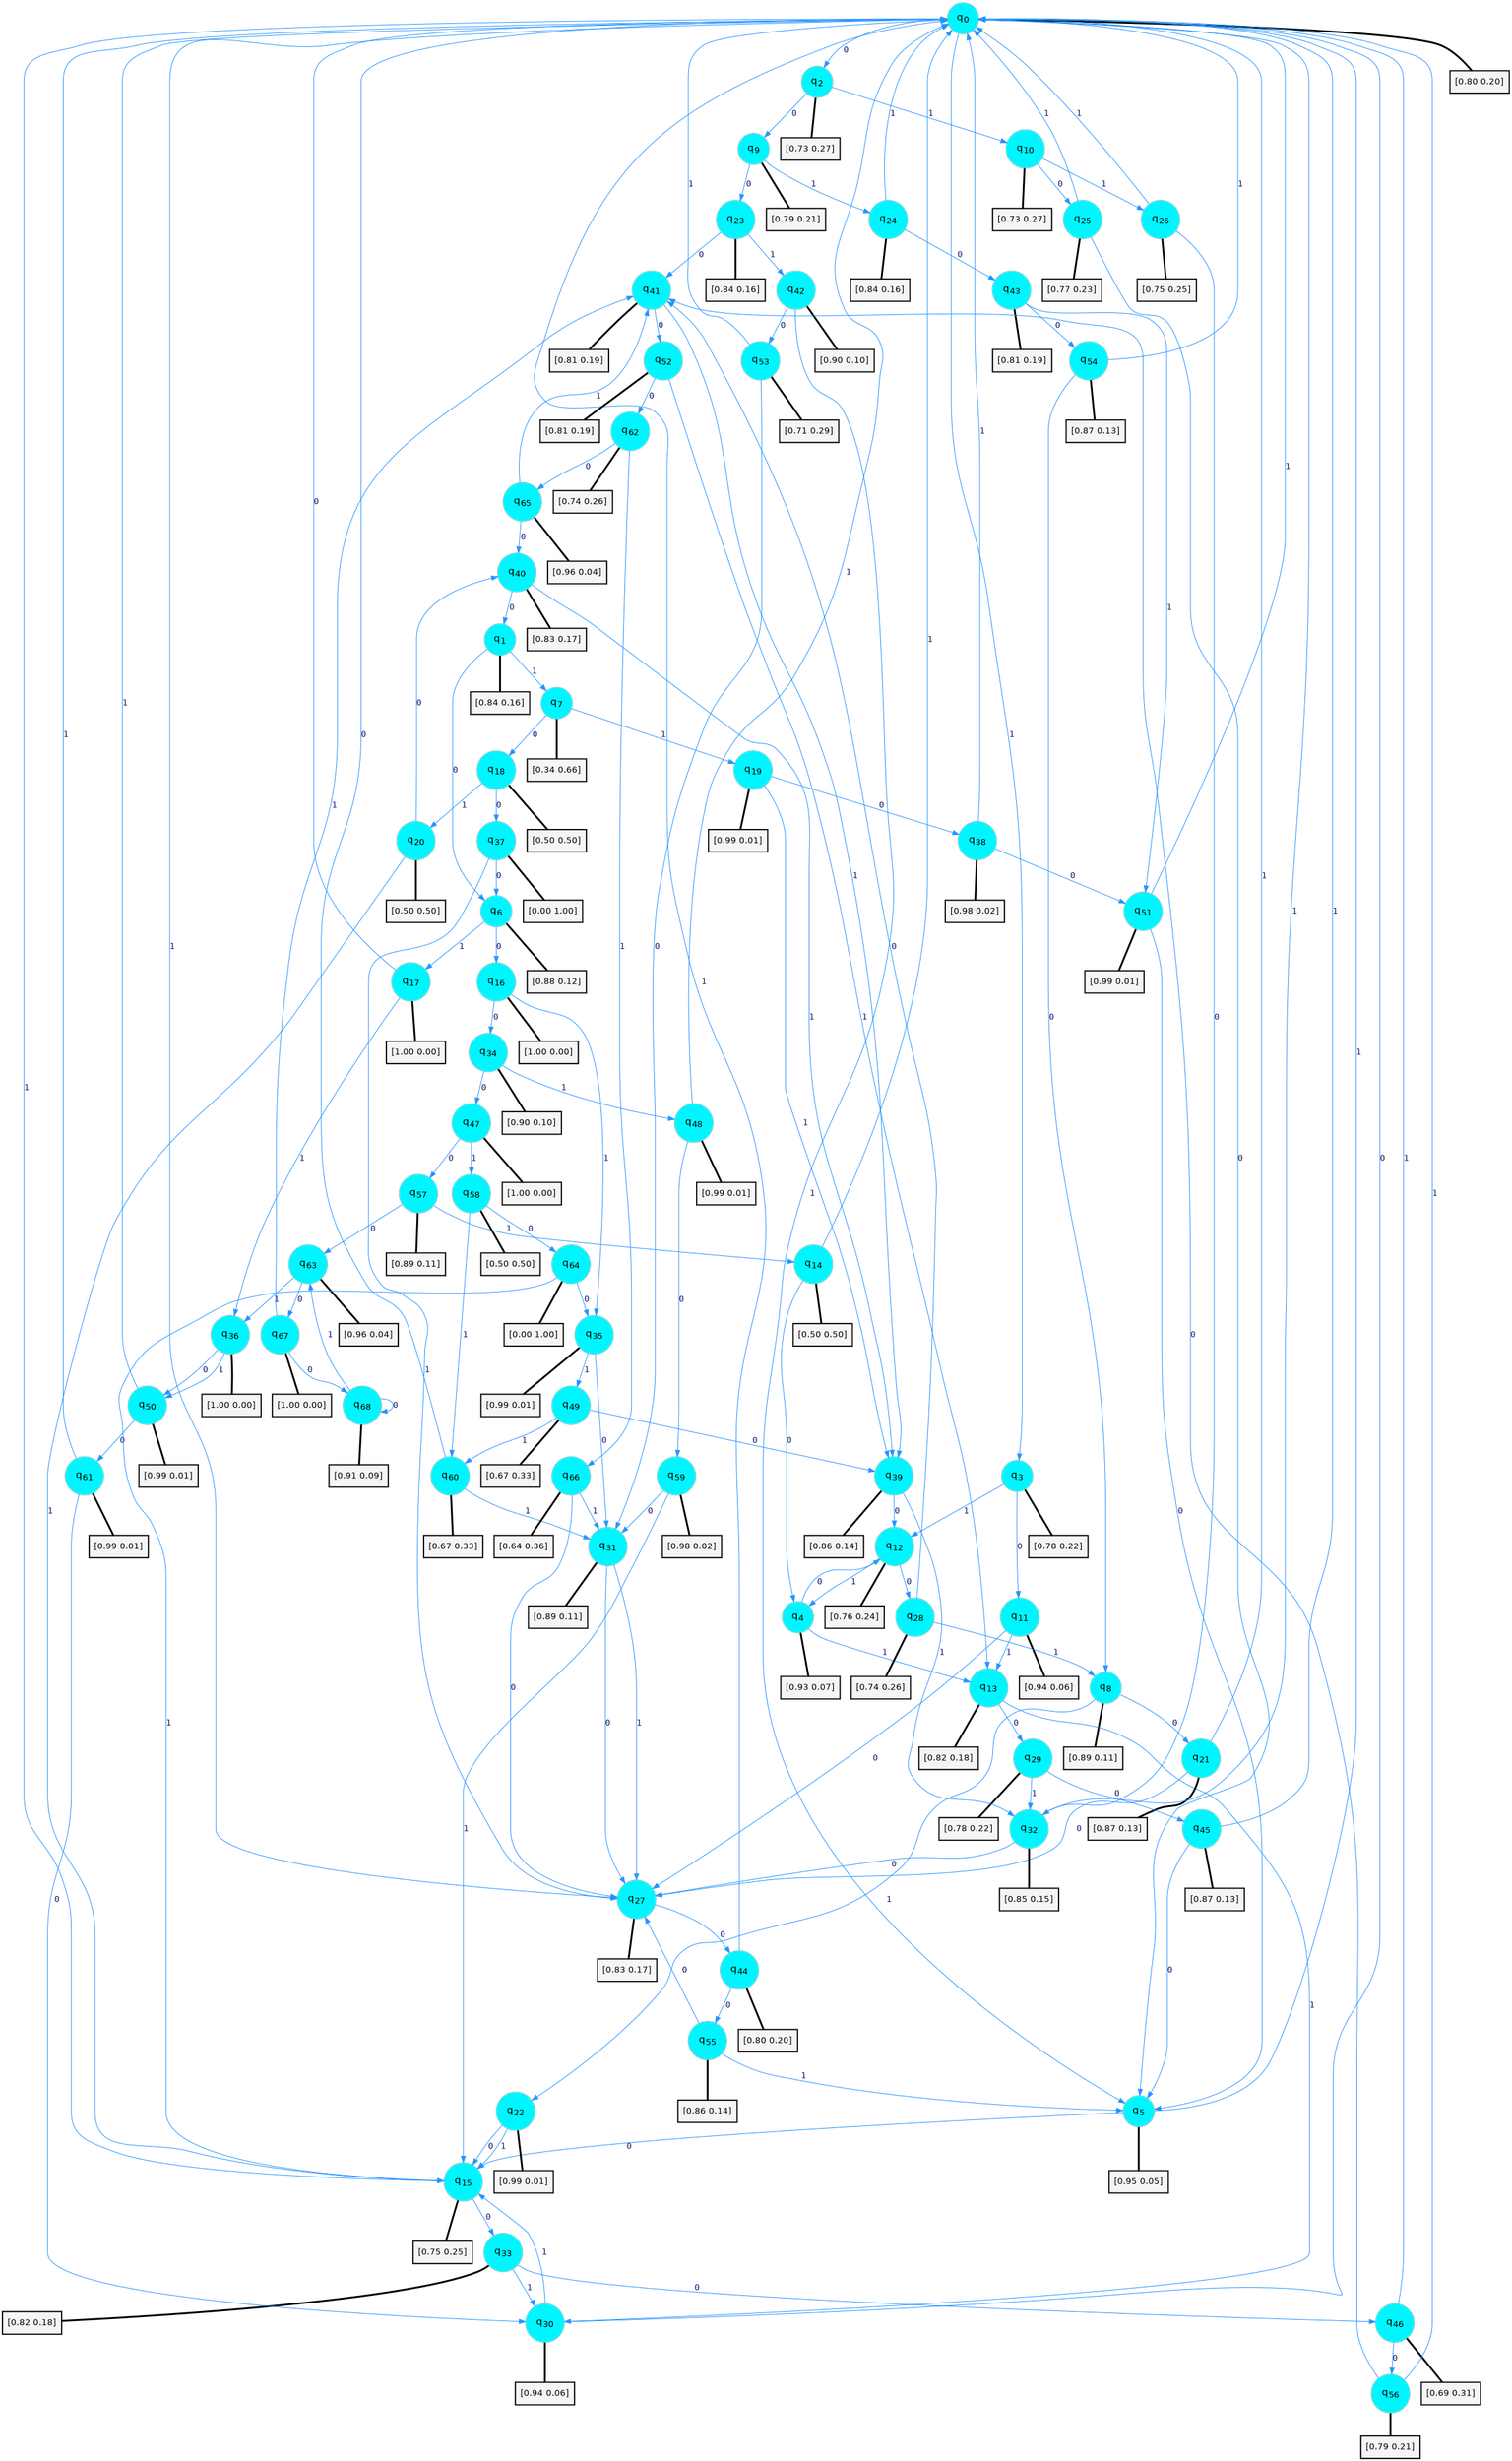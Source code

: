 digraph G {
graph [
bgcolor=transparent, dpi=300, rankdir=TD, size="40,25"];
node [
color=gray, fillcolor=turquoise1, fontcolor=black, fontname=Helvetica, fontsize=16, fontweight=bold, shape=circle, style=filled];
edge [
arrowsize=1, color=dodgerblue1, fontcolor=midnightblue, fontname=courier, fontweight=bold, penwidth=1, style=solid, weight=20];
0[label=<q<SUB>0</SUB>>];
1[label=<q<SUB>1</SUB>>];
2[label=<q<SUB>2</SUB>>];
3[label=<q<SUB>3</SUB>>];
4[label=<q<SUB>4</SUB>>];
5[label=<q<SUB>5</SUB>>];
6[label=<q<SUB>6</SUB>>];
7[label=<q<SUB>7</SUB>>];
8[label=<q<SUB>8</SUB>>];
9[label=<q<SUB>9</SUB>>];
10[label=<q<SUB>10</SUB>>];
11[label=<q<SUB>11</SUB>>];
12[label=<q<SUB>12</SUB>>];
13[label=<q<SUB>13</SUB>>];
14[label=<q<SUB>14</SUB>>];
15[label=<q<SUB>15</SUB>>];
16[label=<q<SUB>16</SUB>>];
17[label=<q<SUB>17</SUB>>];
18[label=<q<SUB>18</SUB>>];
19[label=<q<SUB>19</SUB>>];
20[label=<q<SUB>20</SUB>>];
21[label=<q<SUB>21</SUB>>];
22[label=<q<SUB>22</SUB>>];
23[label=<q<SUB>23</SUB>>];
24[label=<q<SUB>24</SUB>>];
25[label=<q<SUB>25</SUB>>];
26[label=<q<SUB>26</SUB>>];
27[label=<q<SUB>27</SUB>>];
28[label=<q<SUB>28</SUB>>];
29[label=<q<SUB>29</SUB>>];
30[label=<q<SUB>30</SUB>>];
31[label=<q<SUB>31</SUB>>];
32[label=<q<SUB>32</SUB>>];
33[label=<q<SUB>33</SUB>>];
34[label=<q<SUB>34</SUB>>];
35[label=<q<SUB>35</SUB>>];
36[label=<q<SUB>36</SUB>>];
37[label=<q<SUB>37</SUB>>];
38[label=<q<SUB>38</SUB>>];
39[label=<q<SUB>39</SUB>>];
40[label=<q<SUB>40</SUB>>];
41[label=<q<SUB>41</SUB>>];
42[label=<q<SUB>42</SUB>>];
43[label=<q<SUB>43</SUB>>];
44[label=<q<SUB>44</SUB>>];
45[label=<q<SUB>45</SUB>>];
46[label=<q<SUB>46</SUB>>];
47[label=<q<SUB>47</SUB>>];
48[label=<q<SUB>48</SUB>>];
49[label=<q<SUB>49</SUB>>];
50[label=<q<SUB>50</SUB>>];
51[label=<q<SUB>51</SUB>>];
52[label=<q<SUB>52</SUB>>];
53[label=<q<SUB>53</SUB>>];
54[label=<q<SUB>54</SUB>>];
55[label=<q<SUB>55</SUB>>];
56[label=<q<SUB>56</SUB>>];
57[label=<q<SUB>57</SUB>>];
58[label=<q<SUB>58</SUB>>];
59[label=<q<SUB>59</SUB>>];
60[label=<q<SUB>60</SUB>>];
61[label=<q<SUB>61</SUB>>];
62[label=<q<SUB>62</SUB>>];
63[label=<q<SUB>63</SUB>>];
64[label=<q<SUB>64</SUB>>];
65[label=<q<SUB>65</SUB>>];
66[label=<q<SUB>66</SUB>>];
67[label=<q<SUB>67</SUB>>];
68[label=<q<SUB>68</SUB>>];
69[label="[0.80 0.20]", shape=box,fontcolor=black, fontname=Helvetica, fontsize=14, penwidth=2, fillcolor=whitesmoke,color=black];
70[label="[0.84 0.16]", shape=box,fontcolor=black, fontname=Helvetica, fontsize=14, penwidth=2, fillcolor=whitesmoke,color=black];
71[label="[0.73 0.27]", shape=box,fontcolor=black, fontname=Helvetica, fontsize=14, penwidth=2, fillcolor=whitesmoke,color=black];
72[label="[0.78 0.22]", shape=box,fontcolor=black, fontname=Helvetica, fontsize=14, penwidth=2, fillcolor=whitesmoke,color=black];
73[label="[0.93 0.07]", shape=box,fontcolor=black, fontname=Helvetica, fontsize=14, penwidth=2, fillcolor=whitesmoke,color=black];
74[label="[0.95 0.05]", shape=box,fontcolor=black, fontname=Helvetica, fontsize=14, penwidth=2, fillcolor=whitesmoke,color=black];
75[label="[0.88 0.12]", shape=box,fontcolor=black, fontname=Helvetica, fontsize=14, penwidth=2, fillcolor=whitesmoke,color=black];
76[label="[0.34 0.66]", shape=box,fontcolor=black, fontname=Helvetica, fontsize=14, penwidth=2, fillcolor=whitesmoke,color=black];
77[label="[0.89 0.11]", shape=box,fontcolor=black, fontname=Helvetica, fontsize=14, penwidth=2, fillcolor=whitesmoke,color=black];
78[label="[0.79 0.21]", shape=box,fontcolor=black, fontname=Helvetica, fontsize=14, penwidth=2, fillcolor=whitesmoke,color=black];
79[label="[0.73 0.27]", shape=box,fontcolor=black, fontname=Helvetica, fontsize=14, penwidth=2, fillcolor=whitesmoke,color=black];
80[label="[0.94 0.06]", shape=box,fontcolor=black, fontname=Helvetica, fontsize=14, penwidth=2, fillcolor=whitesmoke,color=black];
81[label="[0.76 0.24]", shape=box,fontcolor=black, fontname=Helvetica, fontsize=14, penwidth=2, fillcolor=whitesmoke,color=black];
82[label="[0.82 0.18]", shape=box,fontcolor=black, fontname=Helvetica, fontsize=14, penwidth=2, fillcolor=whitesmoke,color=black];
83[label="[0.50 0.50]", shape=box,fontcolor=black, fontname=Helvetica, fontsize=14, penwidth=2, fillcolor=whitesmoke,color=black];
84[label="[0.75 0.25]", shape=box,fontcolor=black, fontname=Helvetica, fontsize=14, penwidth=2, fillcolor=whitesmoke,color=black];
85[label="[1.00 0.00]", shape=box,fontcolor=black, fontname=Helvetica, fontsize=14, penwidth=2, fillcolor=whitesmoke,color=black];
86[label="[1.00 0.00]", shape=box,fontcolor=black, fontname=Helvetica, fontsize=14, penwidth=2, fillcolor=whitesmoke,color=black];
87[label="[0.50 0.50]", shape=box,fontcolor=black, fontname=Helvetica, fontsize=14, penwidth=2, fillcolor=whitesmoke,color=black];
88[label="[0.99 0.01]", shape=box,fontcolor=black, fontname=Helvetica, fontsize=14, penwidth=2, fillcolor=whitesmoke,color=black];
89[label="[0.50 0.50]", shape=box,fontcolor=black, fontname=Helvetica, fontsize=14, penwidth=2, fillcolor=whitesmoke,color=black];
90[label="[0.87 0.13]", shape=box,fontcolor=black, fontname=Helvetica, fontsize=14, penwidth=2, fillcolor=whitesmoke,color=black];
91[label="[0.99 0.01]", shape=box,fontcolor=black, fontname=Helvetica, fontsize=14, penwidth=2, fillcolor=whitesmoke,color=black];
92[label="[0.84 0.16]", shape=box,fontcolor=black, fontname=Helvetica, fontsize=14, penwidth=2, fillcolor=whitesmoke,color=black];
93[label="[0.84 0.16]", shape=box,fontcolor=black, fontname=Helvetica, fontsize=14, penwidth=2, fillcolor=whitesmoke,color=black];
94[label="[0.77 0.23]", shape=box,fontcolor=black, fontname=Helvetica, fontsize=14, penwidth=2, fillcolor=whitesmoke,color=black];
95[label="[0.75 0.25]", shape=box,fontcolor=black, fontname=Helvetica, fontsize=14, penwidth=2, fillcolor=whitesmoke,color=black];
96[label="[0.83 0.17]", shape=box,fontcolor=black, fontname=Helvetica, fontsize=14, penwidth=2, fillcolor=whitesmoke,color=black];
97[label="[0.74 0.26]", shape=box,fontcolor=black, fontname=Helvetica, fontsize=14, penwidth=2, fillcolor=whitesmoke,color=black];
98[label="[0.78 0.22]", shape=box,fontcolor=black, fontname=Helvetica, fontsize=14, penwidth=2, fillcolor=whitesmoke,color=black];
99[label="[0.94 0.06]", shape=box,fontcolor=black, fontname=Helvetica, fontsize=14, penwidth=2, fillcolor=whitesmoke,color=black];
100[label="[0.89 0.11]", shape=box,fontcolor=black, fontname=Helvetica, fontsize=14, penwidth=2, fillcolor=whitesmoke,color=black];
101[label="[0.85 0.15]", shape=box,fontcolor=black, fontname=Helvetica, fontsize=14, penwidth=2, fillcolor=whitesmoke,color=black];
102[label="[0.82 0.18]", shape=box,fontcolor=black, fontname=Helvetica, fontsize=14, penwidth=2, fillcolor=whitesmoke,color=black];
103[label="[0.90 0.10]", shape=box,fontcolor=black, fontname=Helvetica, fontsize=14, penwidth=2, fillcolor=whitesmoke,color=black];
104[label="[0.99 0.01]", shape=box,fontcolor=black, fontname=Helvetica, fontsize=14, penwidth=2, fillcolor=whitesmoke,color=black];
105[label="[1.00 0.00]", shape=box,fontcolor=black, fontname=Helvetica, fontsize=14, penwidth=2, fillcolor=whitesmoke,color=black];
106[label="[0.00 1.00]", shape=box,fontcolor=black, fontname=Helvetica, fontsize=14, penwidth=2, fillcolor=whitesmoke,color=black];
107[label="[0.98 0.02]", shape=box,fontcolor=black, fontname=Helvetica, fontsize=14, penwidth=2, fillcolor=whitesmoke,color=black];
108[label="[0.86 0.14]", shape=box,fontcolor=black, fontname=Helvetica, fontsize=14, penwidth=2, fillcolor=whitesmoke,color=black];
109[label="[0.83 0.17]", shape=box,fontcolor=black, fontname=Helvetica, fontsize=14, penwidth=2, fillcolor=whitesmoke,color=black];
110[label="[0.81 0.19]", shape=box,fontcolor=black, fontname=Helvetica, fontsize=14, penwidth=2, fillcolor=whitesmoke,color=black];
111[label="[0.90 0.10]", shape=box,fontcolor=black, fontname=Helvetica, fontsize=14, penwidth=2, fillcolor=whitesmoke,color=black];
112[label="[0.81 0.19]", shape=box,fontcolor=black, fontname=Helvetica, fontsize=14, penwidth=2, fillcolor=whitesmoke,color=black];
113[label="[0.80 0.20]", shape=box,fontcolor=black, fontname=Helvetica, fontsize=14, penwidth=2, fillcolor=whitesmoke,color=black];
114[label="[0.87 0.13]", shape=box,fontcolor=black, fontname=Helvetica, fontsize=14, penwidth=2, fillcolor=whitesmoke,color=black];
115[label="[0.69 0.31]", shape=box,fontcolor=black, fontname=Helvetica, fontsize=14, penwidth=2, fillcolor=whitesmoke,color=black];
116[label="[1.00 0.00]", shape=box,fontcolor=black, fontname=Helvetica, fontsize=14, penwidth=2, fillcolor=whitesmoke,color=black];
117[label="[0.99 0.01]", shape=box,fontcolor=black, fontname=Helvetica, fontsize=14, penwidth=2, fillcolor=whitesmoke,color=black];
118[label="[0.67 0.33]", shape=box,fontcolor=black, fontname=Helvetica, fontsize=14, penwidth=2, fillcolor=whitesmoke,color=black];
119[label="[0.99 0.01]", shape=box,fontcolor=black, fontname=Helvetica, fontsize=14, penwidth=2, fillcolor=whitesmoke,color=black];
120[label="[0.99 0.01]", shape=box,fontcolor=black, fontname=Helvetica, fontsize=14, penwidth=2, fillcolor=whitesmoke,color=black];
121[label="[0.81 0.19]", shape=box,fontcolor=black, fontname=Helvetica, fontsize=14, penwidth=2, fillcolor=whitesmoke,color=black];
122[label="[0.71 0.29]", shape=box,fontcolor=black, fontname=Helvetica, fontsize=14, penwidth=2, fillcolor=whitesmoke,color=black];
123[label="[0.87 0.13]", shape=box,fontcolor=black, fontname=Helvetica, fontsize=14, penwidth=2, fillcolor=whitesmoke,color=black];
124[label="[0.86 0.14]", shape=box,fontcolor=black, fontname=Helvetica, fontsize=14, penwidth=2, fillcolor=whitesmoke,color=black];
125[label="[0.79 0.21]", shape=box,fontcolor=black, fontname=Helvetica, fontsize=14, penwidth=2, fillcolor=whitesmoke,color=black];
126[label="[0.89 0.11]", shape=box,fontcolor=black, fontname=Helvetica, fontsize=14, penwidth=2, fillcolor=whitesmoke,color=black];
127[label="[0.50 0.50]", shape=box,fontcolor=black, fontname=Helvetica, fontsize=14, penwidth=2, fillcolor=whitesmoke,color=black];
128[label="[0.98 0.02]", shape=box,fontcolor=black, fontname=Helvetica, fontsize=14, penwidth=2, fillcolor=whitesmoke,color=black];
129[label="[0.67 0.33]", shape=box,fontcolor=black, fontname=Helvetica, fontsize=14, penwidth=2, fillcolor=whitesmoke,color=black];
130[label="[0.99 0.01]", shape=box,fontcolor=black, fontname=Helvetica, fontsize=14, penwidth=2, fillcolor=whitesmoke,color=black];
131[label="[0.74 0.26]", shape=box,fontcolor=black, fontname=Helvetica, fontsize=14, penwidth=2, fillcolor=whitesmoke,color=black];
132[label="[0.96 0.04]", shape=box,fontcolor=black, fontname=Helvetica, fontsize=14, penwidth=2, fillcolor=whitesmoke,color=black];
133[label="[0.00 1.00]", shape=box,fontcolor=black, fontname=Helvetica, fontsize=14, penwidth=2, fillcolor=whitesmoke,color=black];
134[label="[0.96 0.04]", shape=box,fontcolor=black, fontname=Helvetica, fontsize=14, penwidth=2, fillcolor=whitesmoke,color=black];
135[label="[0.64 0.36]", shape=box,fontcolor=black, fontname=Helvetica, fontsize=14, penwidth=2, fillcolor=whitesmoke,color=black];
136[label="[1.00 0.00]", shape=box,fontcolor=black, fontname=Helvetica, fontsize=14, penwidth=2, fillcolor=whitesmoke,color=black];
137[label="[0.91 0.09]", shape=box,fontcolor=black, fontname=Helvetica, fontsize=14, penwidth=2, fillcolor=whitesmoke,color=black];
0->2 [label=0];
0->3 [label=1];
0->69 [arrowhead=none, penwidth=3,color=black];
1->6 [label=0];
1->7 [label=1];
1->70 [arrowhead=none, penwidth=3,color=black];
2->9 [label=0];
2->10 [label=1];
2->71 [arrowhead=none, penwidth=3,color=black];
3->11 [label=0];
3->12 [label=1];
3->72 [arrowhead=none, penwidth=3,color=black];
4->12 [label=0];
4->13 [label=1];
4->73 [arrowhead=none, penwidth=3,color=black];
5->15 [label=0];
5->0 [label=1];
5->74 [arrowhead=none, penwidth=3,color=black];
6->16 [label=0];
6->17 [label=1];
6->75 [arrowhead=none, penwidth=3,color=black];
7->18 [label=0];
7->19 [label=1];
7->76 [arrowhead=none, penwidth=3,color=black];
8->21 [label=0];
8->22 [label=1];
8->77 [arrowhead=none, penwidth=3,color=black];
9->23 [label=0];
9->24 [label=1];
9->78 [arrowhead=none, penwidth=3,color=black];
10->25 [label=0];
10->26 [label=1];
10->79 [arrowhead=none, penwidth=3,color=black];
11->27 [label=0];
11->13 [label=1];
11->80 [arrowhead=none, penwidth=3,color=black];
12->28 [label=0];
12->4 [label=1];
12->81 [arrowhead=none, penwidth=3,color=black];
13->29 [label=0];
13->30 [label=1];
13->82 [arrowhead=none, penwidth=3,color=black];
14->4 [label=0];
14->0 [label=1];
14->83 [arrowhead=none, penwidth=3,color=black];
15->33 [label=0];
15->0 [label=1];
15->84 [arrowhead=none, penwidth=3,color=black];
16->34 [label=0];
16->35 [label=1];
16->85 [arrowhead=none, penwidth=3,color=black];
17->0 [label=0];
17->36 [label=1];
17->86 [arrowhead=none, penwidth=3,color=black];
18->37 [label=0];
18->20 [label=1];
18->87 [arrowhead=none, penwidth=3,color=black];
19->38 [label=0];
19->39 [label=1];
19->88 [arrowhead=none, penwidth=3,color=black];
20->40 [label=0];
20->15 [label=1];
20->89 [arrowhead=none, penwidth=3,color=black];
21->27 [label=0];
21->0 [label=1];
21->90 [arrowhead=none, penwidth=3,color=black];
22->15 [label=0];
22->15 [label=1];
22->91 [arrowhead=none, penwidth=3,color=black];
23->41 [label=0];
23->42 [label=1];
23->92 [arrowhead=none, penwidth=3,color=black];
24->43 [label=0];
24->0 [label=1];
24->93 [arrowhead=none, penwidth=3,color=black];
25->5 [label=0];
25->0 [label=1];
25->94 [arrowhead=none, penwidth=3,color=black];
26->32 [label=0];
26->0 [label=1];
26->95 [arrowhead=none, penwidth=3,color=black];
27->44 [label=0];
27->0 [label=1];
27->96 [arrowhead=none, penwidth=3,color=black];
28->41 [label=0];
28->8 [label=1];
28->97 [arrowhead=none, penwidth=3,color=black];
29->45 [label=0];
29->32 [label=1];
29->98 [arrowhead=none, penwidth=3,color=black];
30->0 [label=0];
30->15 [label=1];
30->99 [arrowhead=none, penwidth=3,color=black];
31->27 [label=0];
31->27 [label=1];
31->100 [arrowhead=none, penwidth=3,color=black];
32->27 [label=0];
32->0 [label=1];
32->101 [arrowhead=none, penwidth=3,color=black];
33->46 [label=0];
33->30 [label=1];
33->102 [arrowhead=none, penwidth=3,color=black];
34->47 [label=0];
34->48 [label=1];
34->103 [arrowhead=none, penwidth=3,color=black];
35->31 [label=0];
35->49 [label=1];
35->104 [arrowhead=none, penwidth=3,color=black];
36->50 [label=0];
36->50 [label=1];
36->105 [arrowhead=none, penwidth=3,color=black];
37->6 [label=0];
37->27 [label=1];
37->106 [arrowhead=none, penwidth=3,color=black];
38->51 [label=0];
38->0 [label=1];
38->107 [arrowhead=none, penwidth=3,color=black];
39->12 [label=0];
39->32 [label=1];
39->108 [arrowhead=none, penwidth=3,color=black];
40->1 [label=0];
40->39 [label=1];
40->109 [arrowhead=none, penwidth=3,color=black];
41->52 [label=0];
41->39 [label=1];
41->110 [arrowhead=none, penwidth=3,color=black];
42->53 [label=0];
42->5 [label=1];
42->111 [arrowhead=none, penwidth=3,color=black];
43->54 [label=0];
43->51 [label=1];
43->112 [arrowhead=none, penwidth=3,color=black];
44->55 [label=0];
44->0 [label=1];
44->113 [arrowhead=none, penwidth=3,color=black];
45->5 [label=0];
45->0 [label=1];
45->114 [arrowhead=none, penwidth=3,color=black];
46->56 [label=0];
46->0 [label=1];
46->115 [arrowhead=none, penwidth=3,color=black];
47->57 [label=0];
47->58 [label=1];
47->116 [arrowhead=none, penwidth=3,color=black];
48->59 [label=0];
48->0 [label=1];
48->117 [arrowhead=none, penwidth=3,color=black];
49->39 [label=0];
49->60 [label=1];
49->118 [arrowhead=none, penwidth=3,color=black];
50->61 [label=0];
50->0 [label=1];
50->119 [arrowhead=none, penwidth=3,color=black];
51->5 [label=0];
51->0 [label=1];
51->120 [arrowhead=none, penwidth=3,color=black];
52->62 [label=0];
52->13 [label=1];
52->121 [arrowhead=none, penwidth=3,color=black];
53->31 [label=0];
53->0 [label=1];
53->122 [arrowhead=none, penwidth=3,color=black];
54->8 [label=0];
54->0 [label=1];
54->123 [arrowhead=none, penwidth=3,color=black];
55->27 [label=0];
55->5 [label=1];
55->124 [arrowhead=none, penwidth=3,color=black];
56->41 [label=0];
56->0 [label=1];
56->125 [arrowhead=none, penwidth=3,color=black];
57->63 [label=0];
57->14 [label=1];
57->126 [arrowhead=none, penwidth=3,color=black];
58->64 [label=0];
58->60 [label=1];
58->127 [arrowhead=none, penwidth=3,color=black];
59->31 [label=0];
59->15 [label=1];
59->128 [arrowhead=none, penwidth=3,color=black];
60->0 [label=0];
60->31 [label=1];
60->129 [arrowhead=none, penwidth=3,color=black];
61->30 [label=0];
61->0 [label=1];
61->130 [arrowhead=none, penwidth=3,color=black];
62->65 [label=0];
62->66 [label=1];
62->131 [arrowhead=none, penwidth=3,color=black];
63->67 [label=0];
63->36 [label=1];
63->132 [arrowhead=none, penwidth=3,color=black];
64->35 [label=0];
64->15 [label=1];
64->133 [arrowhead=none, penwidth=3,color=black];
65->40 [label=0];
65->41 [label=1];
65->134 [arrowhead=none, penwidth=3,color=black];
66->27 [label=0];
66->31 [label=1];
66->135 [arrowhead=none, penwidth=3,color=black];
67->68 [label=0];
67->41 [label=1];
67->136 [arrowhead=none, penwidth=3,color=black];
68->68 [label=0];
68->63 [label=1];
68->137 [arrowhead=none, penwidth=3,color=black];
}
